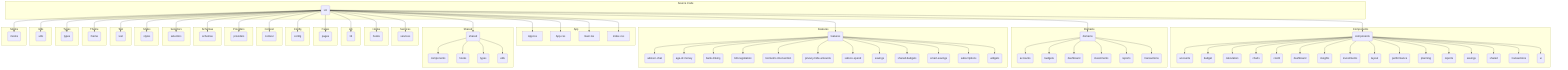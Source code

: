 graph TD
    subgraph Source Code
        A(src)
    end

    subgraph App
        A --> App.tsx
        A --> App.css
        A --> main.tsx
        A --> index.css
    end

    subgraph Components
        A --> B(components)
        B --> B1(accounts)
        B --> B2(budget)
        B --> B3(calculators)
        B --> B4(charts)
        B --> B5(credit)
        B --> B6(dashboard)
        B --> B7(insights)
        B --> B8(investments)
        B --> B9(layout)
        B --> B10(performance)
        B --> B11(planning)
        B --> B12(reports)
        B --> B13(savings)
        B --> B14(shared)
        B --> B15(transactions)
        B --> B16(ui)
    end

    subgraph Domains
        A --> C(domains)
        C --> C1(accounts)
        C --> C2(budgets)
        C --> C3(dashboard)
        C --> C4(investments)
        C --> C5(reports)
        C --> C6(transactions)
    end

    subgraph Features
        A --> D(features)
        D --> D1(advisor-chat)
        D --> D2(age-of-money)
        D --> D3(bank-linking)
        D --> D4(bill-negotiation)
        D --> D5(biometric-intervention)
        D --> D6(privacy-hide-amounts)
        D --> D7(safe-to-spend)
        D --> D8(savings)
        D --> D9(shared-budgets)
        D --> D10(smart-savings)
        D --> D11(subscriptions)
        D --> D12(widgets)
    end

    subgraph Shared
        A --> E(shared)
        E --> E1(components)
        E --> E2(hooks)
        E --> E3(types)
        E --> E4(utils)
    end

    subgraph Services
        A --> F(services)
    end

    subgraph Hooks
        A --> G(hooks)
    end

    subgraph Lib
        A --> H(lib)
    end

    subgraph Pages
        A --> I(pages)
    end

    subgraph Config
        A --> J(config)
    end

    subgraph Context
        A --> K(context)
    end

    subgraph Providers
        A --> L(providers)
    end

    subgraph Schemas
        A --> M(schemas)
    end

    subgraph Selectors
        A --> N(selectors)
    end

    subgraph Styles
        A --> O(styles)
    end

    subgraph Test
        A --> P(test)
    end

    subgraph Theme
        A --> Q(theme)
    end

    subgraph Types
        A --> R(types)
    end

    subgraph Utils
        A --> S(utils)
    end

    subgraph Mocks
        A --> T(mocks)
    end